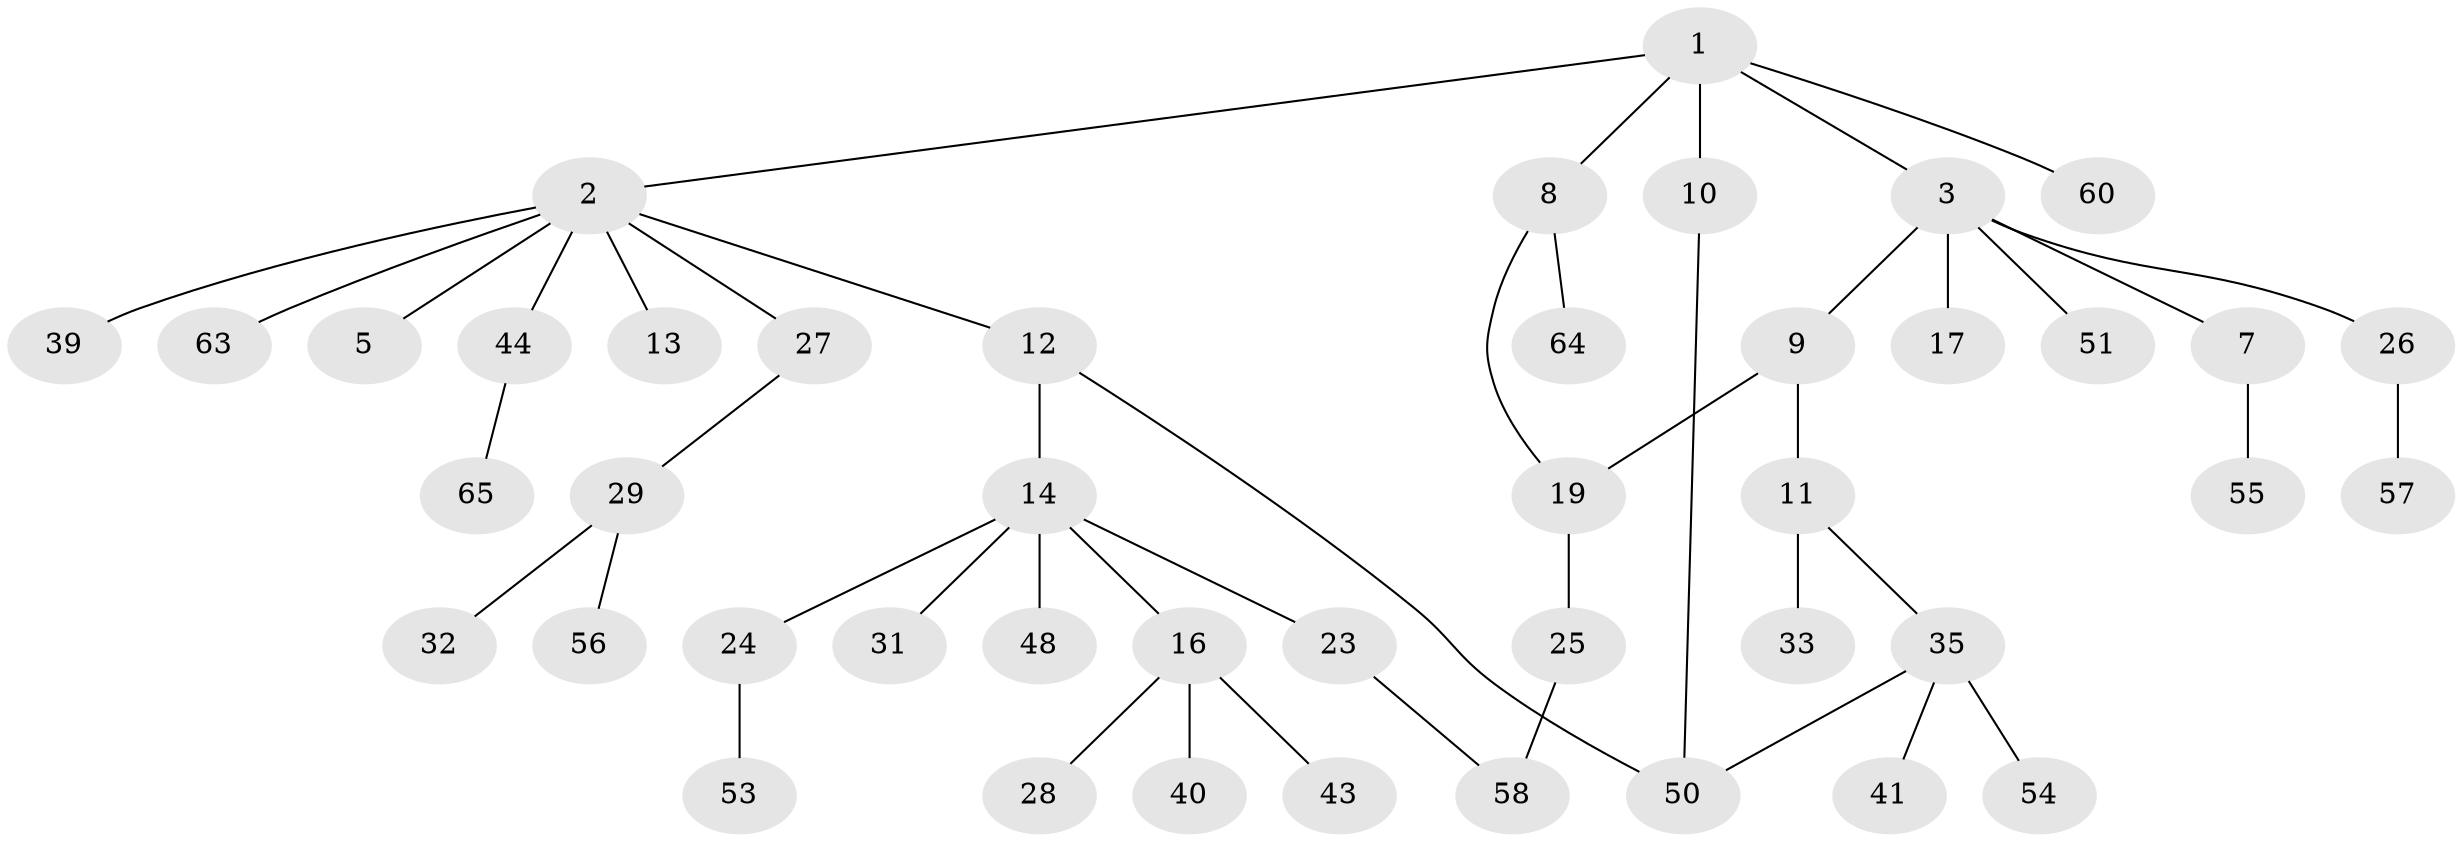 // Generated by graph-tools (version 1.1) at 2025/23/03/03/25 07:23:33]
// undirected, 44 vertices, 47 edges
graph export_dot {
graph [start="1"]
  node [color=gray90,style=filled];
  1 [super="+15"];
  2 [super="+6"];
  3 [super="+4"];
  5;
  7;
  8 [super="+37"];
  9;
  10 [super="+22"];
  11 [super="+21"];
  12 [super="+47"];
  13 [super="+42"];
  14 [super="+18"];
  16 [super="+20"];
  17 [super="+49"];
  19 [super="+59"];
  23 [super="+67"];
  24;
  25 [super="+34"];
  26 [super="+45"];
  27 [super="+38"];
  28;
  29 [super="+30"];
  31;
  32;
  33;
  35 [super="+36"];
  39;
  40 [super="+62"];
  41;
  43 [super="+46"];
  44 [super="+52"];
  48;
  50 [super="+66"];
  51;
  53 [super="+61"];
  54;
  55;
  56;
  57;
  58;
  60;
  63;
  64;
  65;
  1 -- 2;
  1 -- 3;
  1 -- 8;
  1 -- 10;
  1 -- 60;
  2 -- 5;
  2 -- 13;
  2 -- 39;
  2 -- 27;
  2 -- 12;
  2 -- 44;
  2 -- 63;
  3 -- 7;
  3 -- 9;
  3 -- 17;
  3 -- 51;
  3 -- 26;
  7 -- 55;
  8 -- 19;
  8 -- 64;
  9 -- 11;
  9 -- 19;
  10 -- 50;
  11 -- 33;
  11 -- 35;
  12 -- 14;
  12 -- 50;
  14 -- 16;
  14 -- 23;
  14 -- 24;
  14 -- 48;
  14 -- 31;
  16 -- 28;
  16 -- 40;
  16 -- 43;
  19 -- 25;
  23 -- 58;
  24 -- 53;
  25 -- 58;
  26 -- 57;
  27 -- 29;
  29 -- 56;
  29 -- 32;
  35 -- 41;
  35 -- 50;
  35 -- 54;
  44 -- 65;
}
